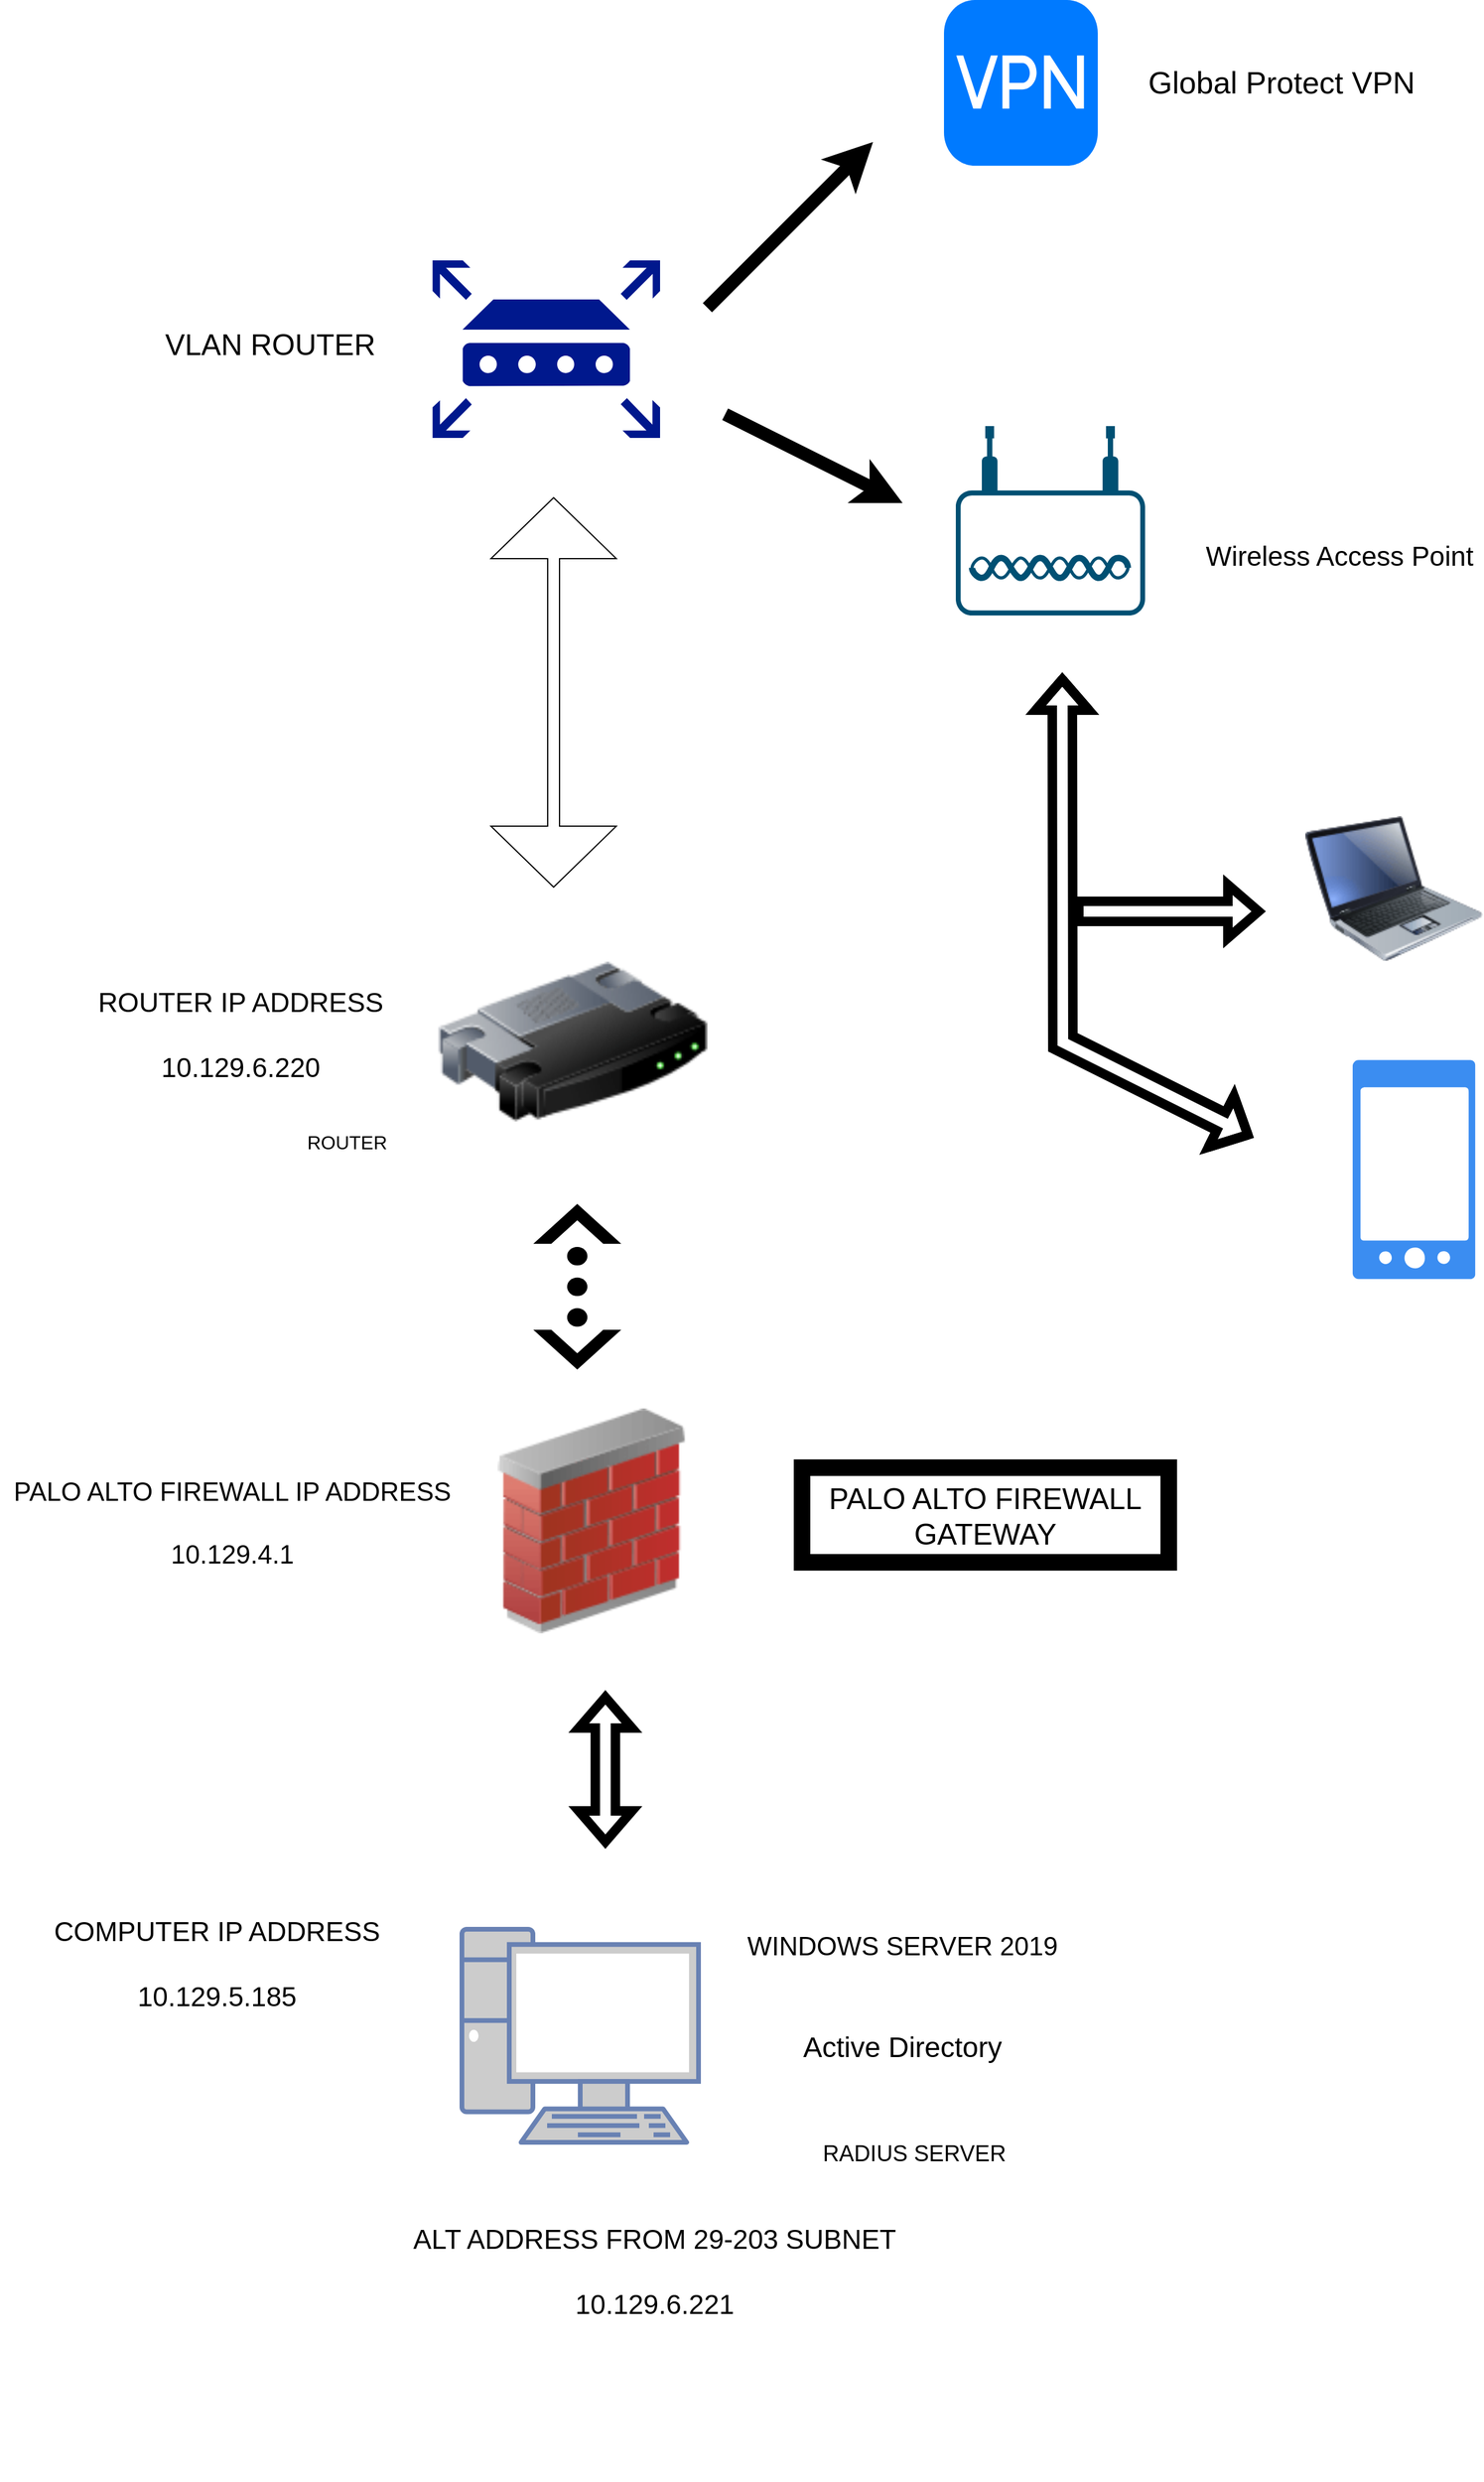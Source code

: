 <mxfile version="24.0.8" type="github">
  <diagram name="Page-1" id="Ac1VdFeOWFnkBSCcHMfR">
    <mxGraphModel dx="2873" dy="3133" grid="1" gridSize="10" guides="1" tooltips="1" connect="1" arrows="1" fold="1" page="1" pageScale="1" pageWidth="850" pageHeight="1100" math="0" shadow="0">
      <root>
        <mxCell id="0" />
        <mxCell id="1" parent="0" />
        <mxCell id="U_aHsILoJi3wV-RvtX2z-1" value="" style="image;html=1;image=img/lib/clip_art/networking/Router_128x128.png" parent="1" vertex="1">
          <mxGeometry x="-147.5" y="840" width="227.5" height="180" as="geometry" />
        </mxCell>
        <mxCell id="U_aHsILoJi3wV-RvtX2z-2" value="" style="shape=mxgraph.signs.tech.ethernet;html=1;pointerEvents=1;fillColor=#000000;strokeColor=none;verticalLabelPosition=bottom;verticalAlign=top;align=center;rotation=90;" parent="1" vertex="1">
          <mxGeometry x="-100" y="1100" width="140" height="74.34" as="geometry" />
        </mxCell>
        <mxCell id="U_aHsILoJi3wV-RvtX2z-5" value="" style="fontColor=#0066CC;verticalAlign=top;verticalLabelPosition=bottom;labelPosition=center;align=center;html=1;outlineConnect=0;fillColor=#CCCCCC;strokeColor=#6881B3;gradientColor=none;gradientDirection=north;strokeWidth=2;shape=mxgraph.networks.pc;" parent="1" vertex="1">
          <mxGeometry x="-127.5" y="1680" width="200" height="180" as="geometry" />
        </mxCell>
        <mxCell id="n0GhnP_xp3Xh2PBAm6MH-2" value="&lt;font style=&quot;font-size: 23px;&quot;&gt;COMPUTER IP ADDRESS&lt;br&gt;&lt;br&gt;&lt;/font&gt;&lt;div style=&quot;font-size: 23px;&quot;&gt;&lt;font style=&quot;font-size: 23px;&quot;&gt;10.129.5.185&lt;/font&gt;&lt;/div&gt;" style="text;html=1;align=center;verticalAlign=middle;resizable=0;points=[];autosize=1;strokeColor=none;fillColor=none;fontSize=16;" parent="1" vertex="1">
          <mxGeometry x="-480" y="1660" width="290" height="100" as="geometry" />
        </mxCell>
        <mxCell id="n0GhnP_xp3Xh2PBAm6MH-3" value="&lt;font style=&quot;font-size: 23px;&quot;&gt;ROUTER IP ADDRESS&lt;br&gt;&lt;br&gt;10.129.6.220&lt;/font&gt;" style="text;html=1;align=center;verticalAlign=middle;resizable=0;points=[];autosize=1;strokeColor=none;fillColor=none;fontSize=16;" parent="1" vertex="1">
          <mxGeometry x="-440" y="875" width="250" height="100" as="geometry" />
        </mxCell>
        <mxCell id="n0GhnP_xp3Xh2PBAm6MH-12" value="ROUTER" style="text;html=1;align=center;verticalAlign=middle;resizable=0;points=[];autosize=1;strokeColor=none;fillColor=none;fontSize=16;" parent="1" vertex="1">
          <mxGeometry x="-270" y="1000" width="90" height="30" as="geometry" />
        </mxCell>
        <mxCell id="R6CpfAwiNoLqgVxxKqgZ-2" value="" style="image;html=1;image=img/lib/clip_art/computers/Laptop_128x128.png;strokeWidth=8;" vertex="1" parent="1">
          <mxGeometry x="585.48" y="730.6" width="150" height="140" as="geometry" />
        </mxCell>
        <mxCell id="R6CpfAwiNoLqgVxxKqgZ-4" value="" style="sketch=0;html=1;aspect=fixed;strokeColor=none;shadow=0;fillColor=#3B8DF1;verticalAlign=top;labelPosition=center;verticalLabelPosition=bottom;shape=mxgraph.gcp2.phone_android;strokeWidth=8;" vertex="1" parent="1">
          <mxGeometry x="625.48" y="945.6" width="103.6" height="185" as="geometry" />
        </mxCell>
        <mxCell id="R6CpfAwiNoLqgVxxKqgZ-8" value="" style="points=[[0.03,0.36,0],[0.18,0,0],[0.5,0.34,0],[0.82,0,0],[0.97,0.36,0],[1,0.67,0],[0.975,0.975,0],[0.5,1,0],[0.025,0.975,0],[0,0.67,0]];verticalLabelPosition=bottom;sketch=0;html=1;verticalAlign=top;aspect=fixed;align=center;pointerEvents=1;shape=mxgraph.cisco19.wireless_access_point;fillColor=#005073;strokeColor=none;strokeWidth=8;" vertex="1" parent="1">
          <mxGeometry x="290" y="410" width="160" height="160" as="geometry" />
        </mxCell>
        <mxCell id="R6CpfAwiNoLqgVxxKqgZ-9" value="&lt;div style=&quot;font-size: 23px;&quot;&gt;Wireless Access Point&lt;/div&gt;" style="text;html=1;align=center;verticalAlign=middle;resizable=0;points=[];autosize=1;strokeColor=none;fillColor=none;strokeWidth=8;" vertex="1" parent="1">
          <mxGeometry x="499.08" y="500.0" width="230" height="40" as="geometry" />
        </mxCell>
        <mxCell id="R6CpfAwiNoLqgVxxKqgZ-11" value="" style="shape=flexArrow;endArrow=classic;startArrow=classic;html=1;rounded=0;startWidth=23.333;startSize=5.733;strokeWidth=8;" edge="1" parent="1">
          <mxGeometry width="100" height="100" relative="1" as="geometry">
            <mxPoint x="540.48" y="1010.6" as="sourcePoint" />
            <mxPoint x="380" y="620" as="targetPoint" />
            <Array as="points">
              <mxPoint x="380.48" y="930.6" />
            </Array>
          </mxGeometry>
        </mxCell>
        <mxCell id="R6CpfAwiNoLqgVxxKqgZ-12" value="" style="shape=flexArrow;endArrow=classic;html=1;rounded=0;strokeWidth=8;" edge="1" parent="1">
          <mxGeometry width="50" height="50" relative="1" as="geometry">
            <mxPoint x="390" y="820.0" as="sourcePoint" />
            <mxPoint x="550" y="820.0" as="targetPoint" />
          </mxGeometry>
        </mxCell>
        <mxCell id="R6CpfAwiNoLqgVxxKqgZ-24" value="&lt;font style=&quot;font-size: 24px;&quot;&gt;Active Directory&lt;font style=&quot;font-size: 24px;&quot;&gt;&lt;br&gt;&lt;/font&gt;&lt;/font&gt;" style="text;html=1;align=center;verticalAlign=middle;whiteSpace=wrap;rounded=0;strokeWidth=8;perimeterSpacing=6;" vertex="1" parent="1">
          <mxGeometry x="140" y="1750" width="210" height="60" as="geometry" />
        </mxCell>
        <mxCell id="R6CpfAwiNoLqgVxxKqgZ-25" value="&lt;font style=&quot;font-size: 22px;&quot;&gt;WINDOWS SERVER 2019&lt;font style=&quot;font-size: 22px;&quot;&gt;&lt;font style=&quot;font-size: 22px;&quot;&gt;&lt;br&gt;&lt;/font&gt;&lt;/font&gt;&lt;/font&gt;" style="text;html=1;align=center;verticalAlign=middle;whiteSpace=wrap;rounded=0;" vertex="1" parent="1">
          <mxGeometry x="95" y="1660" width="300" height="70" as="geometry" />
        </mxCell>
        <mxCell id="R6CpfAwiNoLqgVxxKqgZ-30" value="&lt;font style=&quot;font-size: 19px;&quot;&gt;RADIUS SERVER&lt;/font&gt;" style="text;html=1;align=center;verticalAlign=middle;whiteSpace=wrap;rounded=0;" vertex="1" parent="1">
          <mxGeometry x="120" y="1830" width="270" height="80" as="geometry" />
        </mxCell>
        <mxCell id="R6CpfAwiNoLqgVxxKqgZ-31" value="&lt;font style=&quot;font-size: 23px;&quot;&gt;ALT ADDRESS FROM 29-203 SUBNET&lt;br&gt;&lt;br&gt;&lt;/font&gt;&lt;div style=&quot;font-size: 23px;&quot;&gt;&lt;font style=&quot;font-size: 23px;&quot;&gt;10.129.6.221&lt;/font&gt;&lt;/div&gt;" style="text;html=1;align=center;verticalAlign=middle;resizable=0;points=[];autosize=1;strokeColor=none;fillColor=none;fontSize=16;" vertex="1" parent="1">
          <mxGeometry x="-170" y="1920" width="410" height="100" as="geometry" />
        </mxCell>
        <mxCell id="R6CpfAwiNoLqgVxxKqgZ-32" value="" style="image;html=1;image=img/lib/clip_art/networking/Firewall_02_128x128.png" vertex="1" parent="1">
          <mxGeometry x="-115.0" y="1240" width="195" height="190" as="geometry" />
        </mxCell>
        <mxCell id="R6CpfAwiNoLqgVxxKqgZ-35" value="" style="rounded=0;whiteSpace=wrap;html=1;opacity=0;strokeColor=#1F80FF;strokeWidth=12;" vertex="1" parent="1">
          <mxGeometry x="-510" y="1550" width="1010" height="590" as="geometry" />
        </mxCell>
        <mxCell id="R6CpfAwiNoLqgVxxKqgZ-36" value="" style="shape=flexArrow;endArrow=classic;startArrow=classic;html=1;rounded=0;strokeWidth=8;" edge="1" parent="1">
          <mxGeometry width="100" height="100" relative="1" as="geometry">
            <mxPoint x="-6.25" y="1610" as="sourcePoint" />
            <mxPoint x="-6.25" y="1480" as="targetPoint" />
          </mxGeometry>
        </mxCell>
        <mxCell id="R6CpfAwiNoLqgVxxKqgZ-38" value="&lt;font style=&quot;font-size: 25px;&quot;&gt;PALO ALTO FIREWALL GATEWAY&lt;/font&gt;" style="text;html=1;align=center;verticalAlign=middle;whiteSpace=wrap;rounded=0;strokeWidth=14;fillColor=default;strokeColor=default;" vertex="1" parent="1">
          <mxGeometry x="160" y="1290" width="310" height="80" as="geometry" />
        </mxCell>
        <mxCell id="R6CpfAwiNoLqgVxxKqgZ-40" value="" style="sketch=0;aspect=fixed;pointerEvents=1;shadow=0;dashed=0;html=1;strokeColor=none;labelPosition=center;verticalLabelPosition=bottom;verticalAlign=top;align=center;fillColor=#00188D;shape=mxgraph.mscae.enterprise.router" vertex="1" parent="1">
          <mxGeometry x="-152.31" y="270" width="192.31" height="150" as="geometry" />
        </mxCell>
        <mxCell id="R6CpfAwiNoLqgVxxKqgZ-41" value="" style="html=1;strokeWidth=1;shadow=0;dashed=0;shape=mxgraph.ios7.misc.vpn;fillColor=#007AFF;strokeColor=none;buttonText=;strokeColor2=#222222;fontColor=#222222;fontSize=8;verticalLabelPosition=bottom;verticalAlign=top;align=center;sketch=0;" vertex="1" parent="1">
          <mxGeometry x="280" y="50" width="130" height="140" as="geometry" />
        </mxCell>
        <mxCell id="R6CpfAwiNoLqgVxxKqgZ-43" value="&lt;font style=&quot;font-size: 26px;&quot;&gt;Global Protect VPN&lt;/font&gt;" style="text;html=1;align=center;verticalAlign=middle;resizable=0;points=[];autosize=1;strokeColor=none;fillColor=none;" vertex="1" parent="1">
          <mxGeometry x="450" y="100" width="230" height="40" as="geometry" />
        </mxCell>
        <mxCell id="R6CpfAwiNoLqgVxxKqgZ-46" value="" style="shape=flexArrow;endArrow=classic;startArrow=classic;html=1;rounded=0;startWidth=95;startSize=16.825;endWidth=95;endSize=16.825;" edge="1" parent="1">
          <mxGeometry width="100" height="100" relative="1" as="geometry">
            <mxPoint x="-50" y="800" as="sourcePoint" />
            <mxPoint x="-50" y="470" as="targetPoint" />
          </mxGeometry>
        </mxCell>
        <mxCell id="R6CpfAwiNoLqgVxxKqgZ-49" value="" style="endArrow=classic;html=1;rounded=0;strokeWidth=11;" edge="1" parent="1">
          <mxGeometry width="50" height="50" relative="1" as="geometry">
            <mxPoint x="80" y="310" as="sourcePoint" />
            <mxPoint x="220" y="170" as="targetPoint" />
          </mxGeometry>
        </mxCell>
        <mxCell id="R6CpfAwiNoLqgVxxKqgZ-51" value="" style="endArrow=classic;html=1;rounded=0;strokeWidth=11;" edge="1" parent="1">
          <mxGeometry width="50" height="50" relative="1" as="geometry">
            <mxPoint x="95" y="400" as="sourcePoint" />
            <mxPoint x="245" y="475" as="targetPoint" />
          </mxGeometry>
        </mxCell>
        <mxCell id="R6CpfAwiNoLqgVxxKqgZ-52" value="&lt;font style=&quot;font-size: 22px;&quot;&gt;PALO ALTO FIREWALL IP ADDRESS&lt;br&gt;&lt;br&gt;&lt;/font&gt;&lt;div style=&quot;font-size: 22px;&quot;&gt;&lt;font style=&quot;font-size: 22px;&quot;&gt;10.129.4.1&lt;/font&gt;&lt;/div&gt;&lt;div style=&quot;font-size: 22px;&quot;&gt;&lt;font style=&quot;font-size: 22px;&quot;&gt;&lt;br&gt;&lt;/font&gt;&lt;/div&gt;" style="text;html=1;align=center;verticalAlign=middle;resizable=0;points=[];autosize=1;strokeColor=none;fillColor=none;" vertex="1" parent="1">
          <mxGeometry x="-517.5" y="1290" width="390" height="120" as="geometry" />
        </mxCell>
        <mxCell id="R6CpfAwiNoLqgVxxKqgZ-53" value="&lt;div&gt;&lt;font style=&quot;font-size: 25px;&quot;&gt;VLAN ROUTER&lt;/font&gt;&lt;/div&gt;" style="text;html=1;align=center;verticalAlign=middle;resizable=0;points=[];autosize=1;strokeColor=none;fillColor=none;" vertex="1" parent="1">
          <mxGeometry x="-390" y="320" width="200" height="40" as="geometry" />
        </mxCell>
      </root>
    </mxGraphModel>
  </diagram>
</mxfile>
